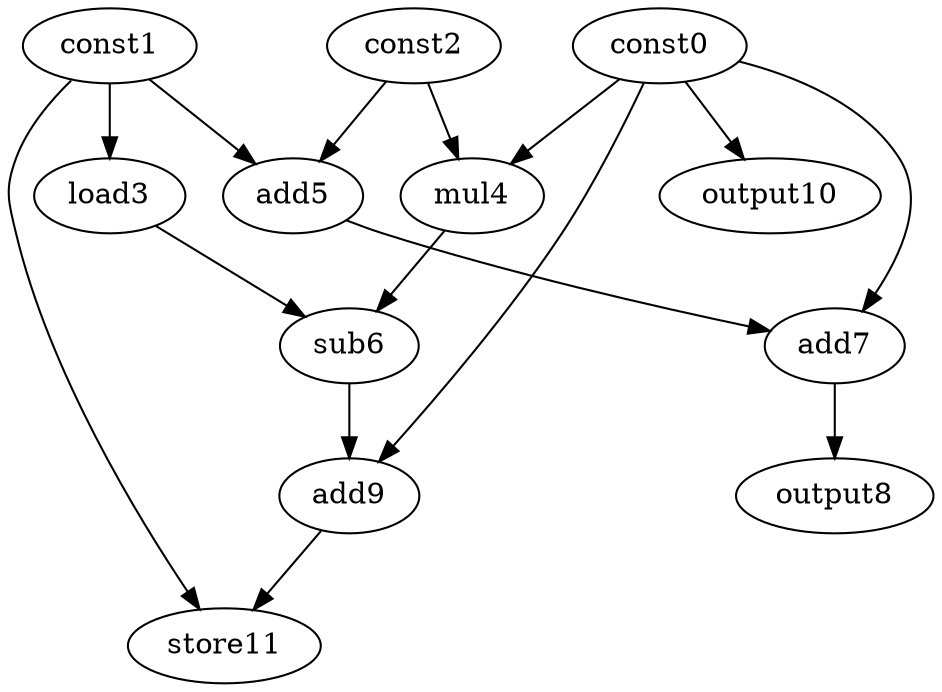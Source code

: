 digraph G { 
const0[opcode=const]; 
const1[opcode=const]; 
const2[opcode=const]; 
load3[opcode=load]; 
mul4[opcode=mul]; 
add5[opcode=add]; 
sub6[opcode=sub]; 
add7[opcode=add]; 
output8[opcode=output]; 
add9[opcode=add]; 
output10[opcode=output]; 
store11[opcode=store]; 
const1->load3[operand=0];
const0->mul4[operand=0];
const2->mul4[operand=1];
const1->add5[operand=0];
const2->add5[operand=1];
const0->output10[operand=0];
load3->sub6[operand=0];
mul4->sub6[operand=1];
const0->add7[operand=0];
add5->add7[operand=1];
add7->output8[operand=0];
const0->add9[operand=0];
sub6->add9[operand=1];
add9->store11[operand=0];
const1->store11[operand=1];
}
